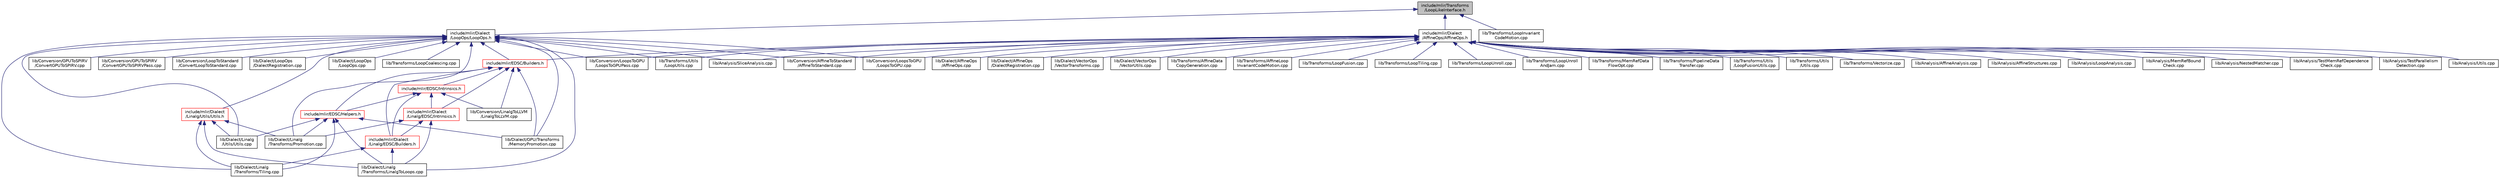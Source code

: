 digraph "include/mlir/Transforms/LoopLikeInterface.h"
{
  bgcolor="transparent";
  edge [fontname="Helvetica",fontsize="10",labelfontname="Helvetica",labelfontsize="10"];
  node [fontname="Helvetica",fontsize="10",shape=record];
  Node47 [label="include/mlir/Transforms\l/LoopLikeInterface.h",height=0.2,width=0.4,color="black", fillcolor="grey75", style="filled", fontcolor="black"];
  Node47 -> Node48 [dir="back",color="midnightblue",fontsize="10",style="solid",fontname="Helvetica"];
  Node48 [label="include/mlir/Dialect\l/AffineOps/AffineOps.h",height=0.2,width=0.4,color="black",URL="$AffineOps_8h.html"];
  Node48 -> Node49 [dir="back",color="midnightblue",fontsize="10",style="solid",fontname="Helvetica"];
  Node49 [label="include/mlir/EDSC/Builders.h",height=0.2,width=0.4,color="red",URL="$EDSC_2Builders_8h.html"];
  Node49 -> Node50 [dir="back",color="midnightblue",fontsize="10",style="solid",fontname="Helvetica"];
  Node50 [label="include/mlir/Dialect\l/Linalg/EDSC/Builders.h",height=0.2,width=0.4,color="red",URL="$Dialect_2Linalg_2EDSC_2Builders_8h.html"];
  Node50 -> Node52 [dir="back",color="midnightblue",fontsize="10",style="solid",fontname="Helvetica"];
  Node52 [label="lib/Dialect/Linalg\l/Transforms/LinalgToLoops.cpp",height=0.2,width=0.4,color="black",URL="$LinalgToLoops_8cpp.html"];
  Node50 -> Node53 [dir="back",color="midnightblue",fontsize="10",style="solid",fontname="Helvetica"];
  Node53 [label="lib/Dialect/Linalg\l/Transforms/Tiling.cpp",height=0.2,width=0.4,color="black",URL="$Tiling_8cpp.html"];
  Node49 -> Node54 [dir="back",color="midnightblue",fontsize="10",style="solid",fontname="Helvetica"];
  Node54 [label="include/mlir/Dialect\l/Linalg/EDSC/Intrinsics.h",height=0.2,width=0.4,color="red",URL="$Dialect_2Linalg_2EDSC_2Intrinsics_8h.html"];
  Node54 -> Node50 [dir="back",color="midnightblue",fontsize="10",style="solid",fontname="Helvetica"];
  Node54 -> Node52 [dir="back",color="midnightblue",fontsize="10",style="solid",fontname="Helvetica"];
  Node54 -> Node55 [dir="back",color="midnightblue",fontsize="10",style="solid",fontname="Helvetica"];
  Node55 [label="lib/Dialect/Linalg\l/Transforms/Promotion.cpp",height=0.2,width=0.4,color="black",URL="$Promotion_8cpp.html"];
  Node49 -> Node56 [dir="back",color="midnightblue",fontsize="10",style="solid",fontname="Helvetica"];
  Node56 [label="include/mlir/EDSC/Helpers.h",height=0.2,width=0.4,color="red",URL="$Helpers_8h.html"];
  Node56 -> Node58 [dir="back",color="midnightblue",fontsize="10",style="solid",fontname="Helvetica"];
  Node58 [label="lib/Dialect/GPU/Transforms\l/MemoryPromotion.cpp",height=0.2,width=0.4,color="black",URL="$MemoryPromotion_8cpp.html"];
  Node56 -> Node52 [dir="back",color="midnightblue",fontsize="10",style="solid",fontname="Helvetica"];
  Node56 -> Node55 [dir="back",color="midnightblue",fontsize="10",style="solid",fontname="Helvetica"];
  Node56 -> Node53 [dir="back",color="midnightblue",fontsize="10",style="solid",fontname="Helvetica"];
  Node56 -> Node61 [dir="back",color="midnightblue",fontsize="10",style="solid",fontname="Helvetica"];
  Node61 [label="lib/Dialect/Linalg\l/Utils/Utils.cpp",height=0.2,width=0.4,color="black",URL="$Dialect_2Linalg_2Utils_2Utils_8cpp.html"];
  Node49 -> Node63 [dir="back",color="midnightblue",fontsize="10",style="solid",fontname="Helvetica"];
  Node63 [label="include/mlir/EDSC/Intrinsics.h",height=0.2,width=0.4,color="red",URL="$EDSC_2Intrinsics_8h.html"];
  Node63 -> Node50 [dir="back",color="midnightblue",fontsize="10",style="solid",fontname="Helvetica"];
  Node63 -> Node54 [dir="back",color="midnightblue",fontsize="10",style="solid",fontname="Helvetica"];
  Node63 -> Node56 [dir="back",color="midnightblue",fontsize="10",style="solid",fontname="Helvetica"];
  Node63 -> Node64 [dir="back",color="midnightblue",fontsize="10",style="solid",fontname="Helvetica"];
  Node64 [label="lib/Conversion/LinalgToLLVM\l/LinalgToLLVM.cpp",height=0.2,width=0.4,color="black",URL="$LinalgToLLVM_8cpp.html"];
  Node49 -> Node64 [dir="back",color="midnightblue",fontsize="10",style="solid",fontname="Helvetica"];
  Node49 -> Node58 [dir="back",color="midnightblue",fontsize="10",style="solid",fontname="Helvetica"];
  Node48 -> Node67 [dir="back",color="midnightblue",fontsize="10",style="solid",fontname="Helvetica"];
  Node67 [label="lib/Analysis/AffineAnalysis.cpp",height=0.2,width=0.4,color="black",URL="$AffineAnalysis_8cpp.html"];
  Node48 -> Node68 [dir="back",color="midnightblue",fontsize="10",style="solid",fontname="Helvetica"];
  Node68 [label="lib/Analysis/AffineStructures.cpp",height=0.2,width=0.4,color="black",URL="$AffineStructures_8cpp.html"];
  Node48 -> Node69 [dir="back",color="midnightblue",fontsize="10",style="solid",fontname="Helvetica"];
  Node69 [label="lib/Analysis/LoopAnalysis.cpp",height=0.2,width=0.4,color="black",URL="$LoopAnalysis_8cpp.html"];
  Node48 -> Node70 [dir="back",color="midnightblue",fontsize="10",style="solid",fontname="Helvetica"];
  Node70 [label="lib/Analysis/MemRefBound\lCheck.cpp",height=0.2,width=0.4,color="black",URL="$MemRefBoundCheck_8cpp.html"];
  Node48 -> Node71 [dir="back",color="midnightblue",fontsize="10",style="solid",fontname="Helvetica"];
  Node71 [label="lib/Analysis/NestedMatcher.cpp",height=0.2,width=0.4,color="black",URL="$NestedMatcher_8cpp.html"];
  Node48 -> Node72 [dir="back",color="midnightblue",fontsize="10",style="solid",fontname="Helvetica"];
  Node72 [label="lib/Analysis/SliceAnalysis.cpp",height=0.2,width=0.4,color="black",URL="$SliceAnalysis_8cpp.html"];
  Node48 -> Node73 [dir="back",color="midnightblue",fontsize="10",style="solid",fontname="Helvetica"];
  Node73 [label="lib/Analysis/TestMemRefDependence\lCheck.cpp",height=0.2,width=0.4,color="black",URL="$TestMemRefDependenceCheck_8cpp.html"];
  Node48 -> Node74 [dir="back",color="midnightblue",fontsize="10",style="solid",fontname="Helvetica"];
  Node74 [label="lib/Analysis/TestParallelism\lDetection.cpp",height=0.2,width=0.4,color="black",URL="$TestParallelismDetection_8cpp.html"];
  Node48 -> Node75 [dir="back",color="midnightblue",fontsize="10",style="solid",fontname="Helvetica"];
  Node75 [label="lib/Analysis/Utils.cpp",height=0.2,width=0.4,color="black",URL="$Analysis_2Utils_8cpp.html"];
  Node48 -> Node76 [dir="back",color="midnightblue",fontsize="10",style="solid",fontname="Helvetica"];
  Node76 [label="lib/Conversion/AffineToStandard\l/AffineToStandard.cpp",height=0.2,width=0.4,color="black",URL="$AffineToStandard_8cpp.html"];
  Node48 -> Node77 [dir="back",color="midnightblue",fontsize="10",style="solid",fontname="Helvetica"];
  Node77 [label="lib/Conversion/LoopsToGPU\l/LoopsToGPU.cpp",height=0.2,width=0.4,color="black",URL="$LoopsToGPU_8cpp.html"];
  Node48 -> Node78 [dir="back",color="midnightblue",fontsize="10",style="solid",fontname="Helvetica"];
  Node78 [label="lib/Conversion/LoopsToGPU\l/LoopsToGPUPass.cpp",height=0.2,width=0.4,color="black",URL="$LoopsToGPUPass_8cpp.html"];
  Node48 -> Node79 [dir="back",color="midnightblue",fontsize="10",style="solid",fontname="Helvetica"];
  Node79 [label="lib/Dialect/AffineOps\l/AffineOps.cpp",height=0.2,width=0.4,color="black",URL="$AffineOps_8cpp.html"];
  Node48 -> Node80 [dir="back",color="midnightblue",fontsize="10",style="solid",fontname="Helvetica"];
  Node80 [label="lib/Dialect/AffineOps\l/DialectRegistration.cpp",height=0.2,width=0.4,color="black",URL="$AffineOps_2DialectRegistration_8cpp.html"];
  Node48 -> Node81 [dir="back",color="midnightblue",fontsize="10",style="solid",fontname="Helvetica"];
  Node81 [label="lib/Dialect/VectorOps\l/VectorTransforms.cpp",height=0.2,width=0.4,color="black",URL="$VectorTransforms_8cpp.html"];
  Node48 -> Node82 [dir="back",color="midnightblue",fontsize="10",style="solid",fontname="Helvetica"];
  Node82 [label="lib/Dialect/VectorOps\l/VectorUtils.cpp",height=0.2,width=0.4,color="black",URL="$VectorUtils_8cpp.html"];
  Node48 -> Node83 [dir="back",color="midnightblue",fontsize="10",style="solid",fontname="Helvetica"];
  Node83 [label="lib/Transforms/AffineData\lCopyGeneration.cpp",height=0.2,width=0.4,color="black",URL="$AffineDataCopyGeneration_8cpp.html"];
  Node48 -> Node84 [dir="back",color="midnightblue",fontsize="10",style="solid",fontname="Helvetica"];
  Node84 [label="lib/Transforms/AffineLoop\lInvariantCodeMotion.cpp",height=0.2,width=0.4,color="black",URL="$AffineLoopInvariantCodeMotion_8cpp.html"];
  Node48 -> Node85 [dir="back",color="midnightblue",fontsize="10",style="solid",fontname="Helvetica"];
  Node85 [label="lib/Transforms/LoopFusion.cpp",height=0.2,width=0.4,color="black",URL="$LoopFusion_8cpp.html"];
  Node48 -> Node86 [dir="back",color="midnightblue",fontsize="10",style="solid",fontname="Helvetica"];
  Node86 [label="lib/Transforms/LoopTiling.cpp",height=0.2,width=0.4,color="black",URL="$LoopTiling_8cpp.html"];
  Node48 -> Node87 [dir="back",color="midnightblue",fontsize="10",style="solid",fontname="Helvetica"];
  Node87 [label="lib/Transforms/LoopUnroll.cpp",height=0.2,width=0.4,color="black",URL="$LoopUnroll_8cpp.html"];
  Node48 -> Node88 [dir="back",color="midnightblue",fontsize="10",style="solid",fontname="Helvetica"];
  Node88 [label="lib/Transforms/LoopUnroll\lAndJam.cpp",height=0.2,width=0.4,color="black",URL="$LoopUnrollAndJam_8cpp.html"];
  Node48 -> Node89 [dir="back",color="midnightblue",fontsize="10",style="solid",fontname="Helvetica"];
  Node89 [label="lib/Transforms/MemRefData\lFlowOpt.cpp",height=0.2,width=0.4,color="black",URL="$MemRefDataFlowOpt_8cpp.html"];
  Node48 -> Node90 [dir="back",color="midnightblue",fontsize="10",style="solid",fontname="Helvetica"];
  Node90 [label="lib/Transforms/PipelineData\lTransfer.cpp",height=0.2,width=0.4,color="black",URL="$PipelineDataTransfer_8cpp.html"];
  Node48 -> Node91 [dir="back",color="midnightblue",fontsize="10",style="solid",fontname="Helvetica"];
  Node91 [label="lib/Transforms/Utils\l/LoopFusionUtils.cpp",height=0.2,width=0.4,color="black",URL="$LoopFusionUtils_8cpp.html"];
  Node48 -> Node92 [dir="back",color="midnightblue",fontsize="10",style="solid",fontname="Helvetica"];
  Node92 [label="lib/Transforms/Utils\l/LoopUtils.cpp",height=0.2,width=0.4,color="black",URL="$LoopUtils_8cpp.html"];
  Node48 -> Node93 [dir="back",color="midnightblue",fontsize="10",style="solid",fontname="Helvetica"];
  Node93 [label="lib/Transforms/Utils\l/Utils.cpp",height=0.2,width=0.4,color="black",URL="$Transforms_2Utils_2Utils_8cpp.html"];
  Node48 -> Node94 [dir="back",color="midnightblue",fontsize="10",style="solid",fontname="Helvetica"];
  Node94 [label="lib/Transforms/Vectorize.cpp",height=0.2,width=0.4,color="black",URL="$Vectorize_8cpp.html"];
  Node47 -> Node95 [dir="back",color="midnightblue",fontsize="10",style="solid",fontname="Helvetica"];
  Node95 [label="include/mlir/Dialect\l/LoopOps/LoopOps.h",height=0.2,width=0.4,color="black",URL="$LoopOps_8h.html"];
  Node95 -> Node96 [dir="back",color="midnightblue",fontsize="10",style="solid",fontname="Helvetica"];
  Node96 [label="include/mlir/Dialect\l/Linalg/Utils/Utils.h",height=0.2,width=0.4,color="red",URL="$Dialect_2Linalg_2Utils_2Utils_8h.html"];
  Node96 -> Node52 [dir="back",color="midnightblue",fontsize="10",style="solid",fontname="Helvetica"];
  Node96 -> Node55 [dir="back",color="midnightblue",fontsize="10",style="solid",fontname="Helvetica"];
  Node96 -> Node53 [dir="back",color="midnightblue",fontsize="10",style="solid",fontname="Helvetica"];
  Node96 -> Node61 [dir="back",color="midnightblue",fontsize="10",style="solid",fontname="Helvetica"];
  Node95 -> Node49 [dir="back",color="midnightblue",fontsize="10",style="solid",fontname="Helvetica"];
  Node95 -> Node72 [dir="back",color="midnightblue",fontsize="10",style="solid",fontname="Helvetica"];
  Node95 -> Node76 [dir="back",color="midnightblue",fontsize="10",style="solid",fontname="Helvetica"];
  Node95 -> Node99 [dir="back",color="midnightblue",fontsize="10",style="solid",fontname="Helvetica"];
  Node99 [label="lib/Conversion/GPUToSPIRV\l/ConvertGPUToSPIRV.cpp",height=0.2,width=0.4,color="black",URL="$ConvertGPUToSPIRV_8cpp.html"];
  Node95 -> Node100 [dir="back",color="midnightblue",fontsize="10",style="solid",fontname="Helvetica"];
  Node100 [label="lib/Conversion/GPUToSPIRV\l/ConvertGPUToSPIRVPass.cpp",height=0.2,width=0.4,color="black",URL="$ConvertGPUToSPIRVPass_8cpp.html"];
  Node95 -> Node77 [dir="back",color="midnightblue",fontsize="10",style="solid",fontname="Helvetica"];
  Node95 -> Node78 [dir="back",color="midnightblue",fontsize="10",style="solid",fontname="Helvetica"];
  Node95 -> Node101 [dir="back",color="midnightblue",fontsize="10",style="solid",fontname="Helvetica"];
  Node101 [label="lib/Conversion/LoopToStandard\l/ConvertLoopToStandard.cpp",height=0.2,width=0.4,color="black",URL="$ConvertLoopToStandard_8cpp.html"];
  Node95 -> Node58 [dir="back",color="midnightblue",fontsize="10",style="solid",fontname="Helvetica"];
  Node95 -> Node52 [dir="back",color="midnightblue",fontsize="10",style="solid",fontname="Helvetica"];
  Node95 -> Node55 [dir="back",color="midnightblue",fontsize="10",style="solid",fontname="Helvetica"];
  Node95 -> Node53 [dir="back",color="midnightblue",fontsize="10",style="solid",fontname="Helvetica"];
  Node95 -> Node61 [dir="back",color="midnightblue",fontsize="10",style="solid",fontname="Helvetica"];
  Node95 -> Node102 [dir="back",color="midnightblue",fontsize="10",style="solid",fontname="Helvetica"];
  Node102 [label="lib/Dialect/LoopOps\l/DialectRegistration.cpp",height=0.2,width=0.4,color="black",URL="$LoopOps_2DialectRegistration_8cpp.html"];
  Node95 -> Node103 [dir="back",color="midnightblue",fontsize="10",style="solid",fontname="Helvetica"];
  Node103 [label="lib/Dialect/LoopOps\l/LoopOps.cpp",height=0.2,width=0.4,color="black",URL="$LoopOps_8cpp.html"];
  Node95 -> Node104 [dir="back",color="midnightblue",fontsize="10",style="solid",fontname="Helvetica"];
  Node104 [label="lib/Transforms/LoopCoalescing.cpp",height=0.2,width=0.4,color="black",URL="$LoopCoalescing_8cpp.html"];
  Node95 -> Node92 [dir="back",color="midnightblue",fontsize="10",style="solid",fontname="Helvetica"];
  Node47 -> Node105 [dir="back",color="midnightblue",fontsize="10",style="solid",fontname="Helvetica"];
  Node105 [label="lib/Transforms/LoopInvariant\lCodeMotion.cpp",height=0.2,width=0.4,color="black",URL="$LoopInvariantCodeMotion_8cpp.html"];
}
